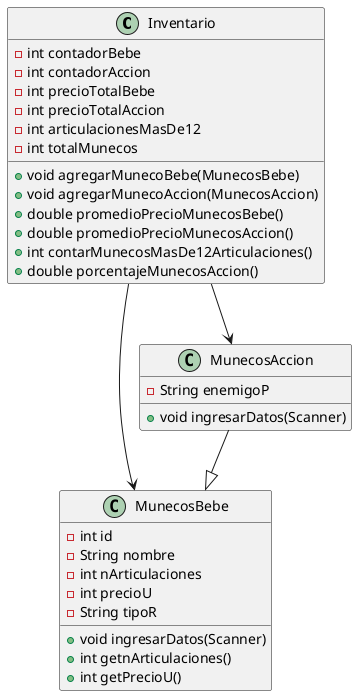 @startuml your_if_you_play_LTDA
class Inventario {
    - int contadorBebe
    - int contadorAccion
    - int precioTotalBebe
    - int precioTotalAccion
    - int articulacionesMasDe12
    - int totalMunecos
    + void agregarMunecoBebe(MunecosBebe)
    + void agregarMunecoAccion(MunecosAccion)
    + double promedioPrecioMunecosBebe()
    + double promedioPrecioMunecosAccion()
    + int contarMunecosMasDe12Articulaciones()
    + double porcentajeMunecosAccion()
}

class MunecosBebe {
    - int id
    - String nombre
    - int nArticulaciones
    - int precioU
    - String tipoR
    + void ingresarDatos(Scanner)
    + int getnArticulaciones()
    + int getPrecioU()
}

class MunecosAccion {
    - String enemigoP
    + void ingresarDatos(Scanner)
}

Inventario --> MunecosBebe
Inventario --> MunecosAccion
MunecosAccion --|> MunecosBebe
@enduml
